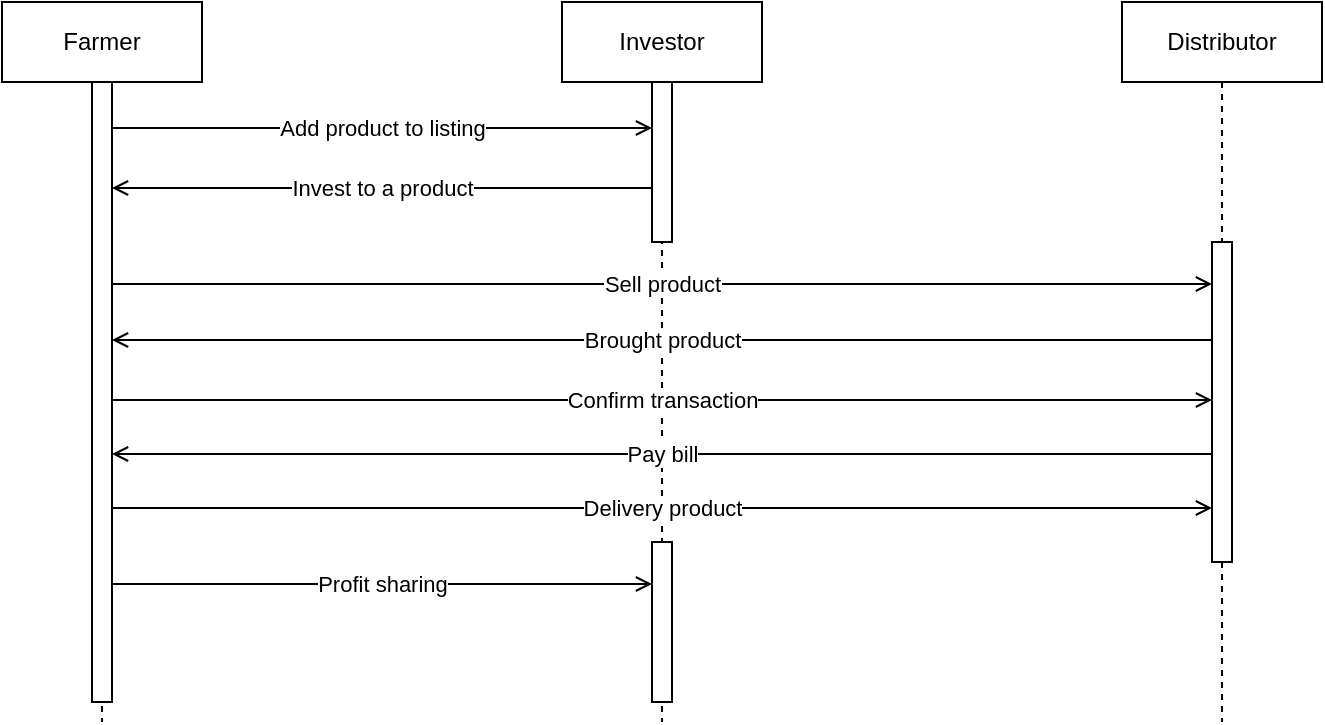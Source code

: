 <mxfile version="21.1.4" type="github">
  <diagram name="Page-1" id="uelYtMR-G7cMFD8WcbiM">
    <mxGraphModel dx="819" dy="457" grid="1" gridSize="10" guides="1" tooltips="1" connect="1" arrows="1" fold="1" page="1" pageScale="1" pageWidth="850" pageHeight="1100" math="0" shadow="0">
      <root>
        <mxCell id="0" />
        <mxCell id="1" parent="0" />
        <mxCell id="dnuexH79V0-ptsXTC9Re-8" value="Farmer" style="shape=umlLifeline;perimeter=lifelinePerimeter;whiteSpace=wrap;html=1;container=1;dropTarget=0;collapsible=0;recursiveResize=0;outlineConnect=0;portConstraint=eastwest;newEdgeStyle={&quot;edgeStyle&quot;:&quot;elbowEdgeStyle&quot;,&quot;elbow&quot;:&quot;vertical&quot;,&quot;curved&quot;:0,&quot;rounded&quot;:0};" vertex="1" parent="1">
          <mxGeometry x="120" y="120" width="100" height="360" as="geometry" />
        </mxCell>
        <mxCell id="dnuexH79V0-ptsXTC9Re-11" value="" style="html=1;points=[];perimeter=orthogonalPerimeter;outlineConnect=0;targetShapes=umlLifeline;portConstraint=eastwest;newEdgeStyle={&quot;edgeStyle&quot;:&quot;elbowEdgeStyle&quot;,&quot;elbow&quot;:&quot;vertical&quot;,&quot;curved&quot;:0,&quot;rounded&quot;:0};" vertex="1" parent="dnuexH79V0-ptsXTC9Re-8">
          <mxGeometry x="45" y="40" width="10" height="310" as="geometry" />
        </mxCell>
        <mxCell id="dnuexH79V0-ptsXTC9Re-9" value="Investor" style="shape=umlLifeline;perimeter=lifelinePerimeter;whiteSpace=wrap;html=1;container=1;dropTarget=0;collapsible=0;recursiveResize=0;outlineConnect=0;portConstraint=eastwest;newEdgeStyle={&quot;edgeStyle&quot;:&quot;elbowEdgeStyle&quot;,&quot;elbow&quot;:&quot;vertical&quot;,&quot;curved&quot;:0,&quot;rounded&quot;:0};" vertex="1" parent="1">
          <mxGeometry x="400" y="120" width="100" height="360" as="geometry" />
        </mxCell>
        <mxCell id="dnuexH79V0-ptsXTC9Re-12" value="" style="html=1;points=[];perimeter=orthogonalPerimeter;outlineConnect=0;targetShapes=umlLifeline;portConstraint=eastwest;newEdgeStyle={&quot;edgeStyle&quot;:&quot;elbowEdgeStyle&quot;,&quot;elbow&quot;:&quot;vertical&quot;,&quot;curved&quot;:0,&quot;rounded&quot;:0};" vertex="1" parent="dnuexH79V0-ptsXTC9Re-9">
          <mxGeometry x="45" y="40" width="10" height="80" as="geometry" />
        </mxCell>
        <mxCell id="dnuexH79V0-ptsXTC9Re-22" value="" style="html=1;points=[];perimeter=orthogonalPerimeter;outlineConnect=0;targetShapes=umlLifeline;portConstraint=eastwest;newEdgeStyle={&quot;edgeStyle&quot;:&quot;elbowEdgeStyle&quot;,&quot;elbow&quot;:&quot;vertical&quot;,&quot;curved&quot;:0,&quot;rounded&quot;:0};" vertex="1" parent="dnuexH79V0-ptsXTC9Re-9">
          <mxGeometry x="45" y="270" width="10" height="80" as="geometry" />
        </mxCell>
        <mxCell id="dnuexH79V0-ptsXTC9Re-10" value="Distributor" style="shape=umlLifeline;perimeter=lifelinePerimeter;whiteSpace=wrap;html=1;container=1;dropTarget=0;collapsible=0;recursiveResize=0;outlineConnect=0;portConstraint=eastwest;newEdgeStyle={&quot;edgeStyle&quot;:&quot;elbowEdgeStyle&quot;,&quot;elbow&quot;:&quot;vertical&quot;,&quot;curved&quot;:0,&quot;rounded&quot;:0};" vertex="1" parent="1">
          <mxGeometry x="680" y="120" width="100" height="360" as="geometry" />
        </mxCell>
        <mxCell id="dnuexH79V0-ptsXTC9Re-15" value="" style="html=1;points=[];perimeter=orthogonalPerimeter;outlineConnect=0;targetShapes=umlLifeline;portConstraint=eastwest;newEdgeStyle={&quot;edgeStyle&quot;:&quot;elbowEdgeStyle&quot;,&quot;elbow&quot;:&quot;vertical&quot;,&quot;curved&quot;:0,&quot;rounded&quot;:0};" vertex="1" parent="dnuexH79V0-ptsXTC9Re-10">
          <mxGeometry x="45" y="120" width="10" height="160" as="geometry" />
        </mxCell>
        <mxCell id="dnuexH79V0-ptsXTC9Re-13" value="Add product to listing" style="endArrow=open;endFill=1;endSize=6;html=1;rounded=0;" edge="1" parent="1">
          <mxGeometry width="160" relative="1" as="geometry">
            <mxPoint x="175" y="183" as="sourcePoint" />
            <mxPoint x="445" y="183" as="targetPoint" />
          </mxGeometry>
        </mxCell>
        <mxCell id="dnuexH79V0-ptsXTC9Re-14" value="Invest to a product" style="endArrow=open;endFill=1;endSize=6;html=1;rounded=0;" edge="1" parent="1">
          <mxGeometry width="160" relative="1" as="geometry">
            <mxPoint x="445" y="213" as="sourcePoint" />
            <mxPoint x="175" y="213" as="targetPoint" />
          </mxGeometry>
        </mxCell>
        <mxCell id="dnuexH79V0-ptsXTC9Re-16" value="Sell product" style="endArrow=open;endFill=1;endSize=6;html=1;rounded=0;" edge="1" parent="1">
          <mxGeometry width="160" relative="1" as="geometry">
            <mxPoint x="175" y="261" as="sourcePoint" />
            <mxPoint x="725" y="261" as="targetPoint" />
          </mxGeometry>
        </mxCell>
        <mxCell id="dnuexH79V0-ptsXTC9Re-17" value="Brought product" style="endArrow=open;endFill=1;endSize=6;html=1;rounded=0;" edge="1" parent="1">
          <mxGeometry width="160" relative="1" as="geometry">
            <mxPoint x="725" y="289" as="sourcePoint" />
            <mxPoint x="175" y="289" as="targetPoint" />
          </mxGeometry>
        </mxCell>
        <mxCell id="dnuexH79V0-ptsXTC9Re-19" value="Confirm transaction" style="endArrow=open;endFill=1;endSize=6;html=1;rounded=0;" edge="1" parent="1" target="dnuexH79V0-ptsXTC9Re-15">
          <mxGeometry width="160" relative="1" as="geometry">
            <mxPoint x="175" y="319" as="sourcePoint" />
            <mxPoint x="720" y="319" as="targetPoint" />
          </mxGeometry>
        </mxCell>
        <mxCell id="dnuexH79V0-ptsXTC9Re-20" value="Pay bill" style="endArrow=open;endFill=1;endSize=6;html=1;rounded=0;" edge="1" parent="1">
          <mxGeometry width="160" relative="1" as="geometry">
            <mxPoint x="725" y="346" as="sourcePoint" />
            <mxPoint x="175" y="346" as="targetPoint" />
          </mxGeometry>
        </mxCell>
        <mxCell id="dnuexH79V0-ptsXTC9Re-21" value="Delivery product" style="endArrow=open;endFill=1;endSize=6;html=1;rounded=0;" edge="1" parent="1" target="dnuexH79V0-ptsXTC9Re-15">
          <mxGeometry width="160" relative="1" as="geometry">
            <mxPoint x="175" y="373" as="sourcePoint" />
            <mxPoint x="660" y="370" as="targetPoint" />
          </mxGeometry>
        </mxCell>
        <mxCell id="dnuexH79V0-ptsXTC9Re-23" value="Profit sharing" style="endArrow=open;endFill=1;endSize=6;html=1;rounded=0;" edge="1" parent="1">
          <mxGeometry width="160" relative="1" as="geometry">
            <mxPoint x="175" y="411" as="sourcePoint" />
            <mxPoint x="445" y="411" as="targetPoint" />
          </mxGeometry>
        </mxCell>
      </root>
    </mxGraphModel>
  </diagram>
</mxfile>

